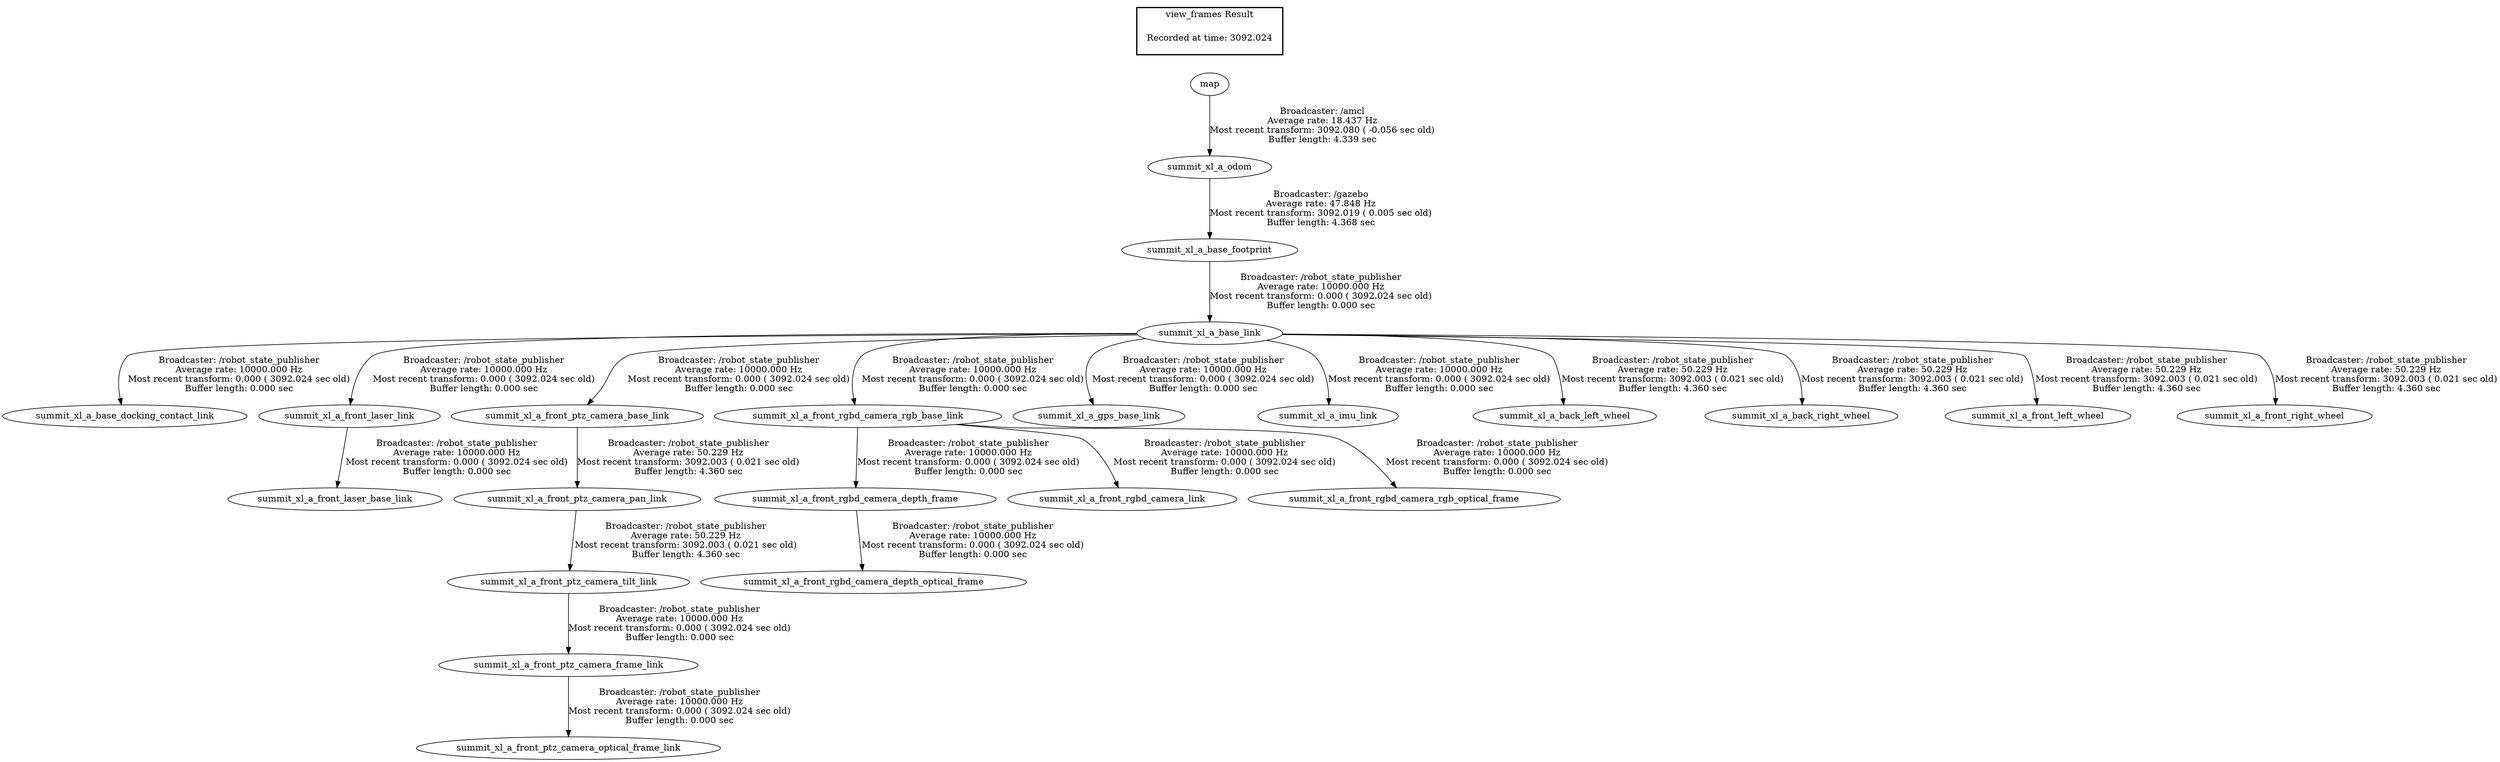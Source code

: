 digraph G {
"summit_xl_a_base_link" -> "summit_xl_a_base_docking_contact_link"[label="Broadcaster: /robot_state_publisher\nAverage rate: 10000.000 Hz\nMost recent transform: 0.000 ( 3092.024 sec old)\nBuffer length: 0.000 sec\n"];
"summit_xl_a_base_footprint" -> "summit_xl_a_base_link"[label="Broadcaster: /robot_state_publisher\nAverage rate: 10000.000 Hz\nMost recent transform: 0.000 ( 3092.024 sec old)\nBuffer length: 0.000 sec\n"];
"summit_xl_a_odom" -> "summit_xl_a_base_footprint"[label="Broadcaster: /gazebo\nAverage rate: 47.848 Hz\nMost recent transform: 3092.019 ( 0.005 sec old)\nBuffer length: 4.368 sec\n"];
"summit_xl_a_front_laser_link" -> "summit_xl_a_front_laser_base_link"[label="Broadcaster: /robot_state_publisher\nAverage rate: 10000.000 Hz\nMost recent transform: 0.000 ( 3092.024 sec old)\nBuffer length: 0.000 sec\n"];
"summit_xl_a_base_link" -> "summit_xl_a_front_laser_link"[label="Broadcaster: /robot_state_publisher\nAverage rate: 10000.000 Hz\nMost recent transform: 0.000 ( 3092.024 sec old)\nBuffer length: 0.000 sec\n"];
"summit_xl_a_front_ptz_camera_tilt_link" -> "summit_xl_a_front_ptz_camera_frame_link"[label="Broadcaster: /robot_state_publisher\nAverage rate: 10000.000 Hz\nMost recent transform: 0.000 ( 3092.024 sec old)\nBuffer length: 0.000 sec\n"];
"summit_xl_a_front_ptz_camera_pan_link" -> "summit_xl_a_front_ptz_camera_tilt_link"[label="Broadcaster: /robot_state_publisher\nAverage rate: 50.229 Hz\nMost recent transform: 3092.003 ( 0.021 sec old)\nBuffer length: 4.360 sec\n"];
"summit_xl_a_base_link" -> "summit_xl_a_front_ptz_camera_base_link"[label="Broadcaster: /robot_state_publisher\nAverage rate: 10000.000 Hz\nMost recent transform: 0.000 ( 3092.024 sec old)\nBuffer length: 0.000 sec\n"];
"summit_xl_a_front_ptz_camera_frame_link" -> "summit_xl_a_front_ptz_camera_optical_frame_link"[label="Broadcaster: /robot_state_publisher\nAverage rate: 10000.000 Hz\nMost recent transform: 0.000 ( 3092.024 sec old)\nBuffer length: 0.000 sec\n"];
"summit_xl_a_front_rgbd_camera_rgb_base_link" -> "summit_xl_a_front_rgbd_camera_depth_frame"[label="Broadcaster: /robot_state_publisher\nAverage rate: 10000.000 Hz\nMost recent transform: 0.000 ( 3092.024 sec old)\nBuffer length: 0.000 sec\n"];
"summit_xl_a_base_link" -> "summit_xl_a_front_rgbd_camera_rgb_base_link"[label="Broadcaster: /robot_state_publisher\nAverage rate: 10000.000 Hz\nMost recent transform: 0.000 ( 3092.024 sec old)\nBuffer length: 0.000 sec\n"];
"summit_xl_a_front_rgbd_camera_depth_frame" -> "summit_xl_a_front_rgbd_camera_depth_optical_frame"[label="Broadcaster: /robot_state_publisher\nAverage rate: 10000.000 Hz\nMost recent transform: 0.000 ( 3092.024 sec old)\nBuffer length: 0.000 sec\n"];
"summit_xl_a_front_rgbd_camera_rgb_base_link" -> "summit_xl_a_front_rgbd_camera_link"[label="Broadcaster: /robot_state_publisher\nAverage rate: 10000.000 Hz\nMost recent transform: 0.000 ( 3092.024 sec old)\nBuffer length: 0.000 sec\n"];
"summit_xl_a_front_rgbd_camera_rgb_base_link" -> "summit_xl_a_front_rgbd_camera_rgb_optical_frame"[label="Broadcaster: /robot_state_publisher\nAverage rate: 10000.000 Hz\nMost recent transform: 0.000 ( 3092.024 sec old)\nBuffer length: 0.000 sec\n"];
"summit_xl_a_base_link" -> "summit_xl_a_gps_base_link"[label="Broadcaster: /robot_state_publisher\nAverage rate: 10000.000 Hz\nMost recent transform: 0.000 ( 3092.024 sec old)\nBuffer length: 0.000 sec\n"];
"summit_xl_a_base_link" -> "summit_xl_a_imu_link"[label="Broadcaster: /robot_state_publisher\nAverage rate: 10000.000 Hz\nMost recent transform: 0.000 ( 3092.024 sec old)\nBuffer length: 0.000 sec\n"];
"summit_xl_a_base_link" -> "summit_xl_a_back_left_wheel"[label="Broadcaster: /robot_state_publisher\nAverage rate: 50.229 Hz\nMost recent transform: 3092.003 ( 0.021 sec old)\nBuffer length: 4.360 sec\n"];
"summit_xl_a_base_link" -> "summit_xl_a_back_right_wheel"[label="Broadcaster: /robot_state_publisher\nAverage rate: 50.229 Hz\nMost recent transform: 3092.003 ( 0.021 sec old)\nBuffer length: 4.360 sec\n"];
"summit_xl_a_base_link" -> "summit_xl_a_front_left_wheel"[label="Broadcaster: /robot_state_publisher\nAverage rate: 50.229 Hz\nMost recent transform: 3092.003 ( 0.021 sec old)\nBuffer length: 4.360 sec\n"];
"summit_xl_a_front_ptz_camera_base_link" -> "summit_xl_a_front_ptz_camera_pan_link"[label="Broadcaster: /robot_state_publisher\nAverage rate: 50.229 Hz\nMost recent transform: 3092.003 ( 0.021 sec old)\nBuffer length: 4.360 sec\n"];
"summit_xl_a_base_link" -> "summit_xl_a_front_right_wheel"[label="Broadcaster: /robot_state_publisher\nAverage rate: 50.229 Hz\nMost recent transform: 3092.003 ( 0.021 sec old)\nBuffer length: 4.360 sec\n"];
"map" -> "summit_xl_a_odom"[label="Broadcaster: /amcl\nAverage rate: 18.437 Hz\nMost recent transform: 3092.080 ( -0.056 sec old)\nBuffer length: 4.339 sec\n"];
edge [style=invis];
 subgraph cluster_legend { style=bold; color=black; label ="view_frames Result";
"Recorded at time: 3092.024"[ shape=plaintext ] ;
 }->"map";
}